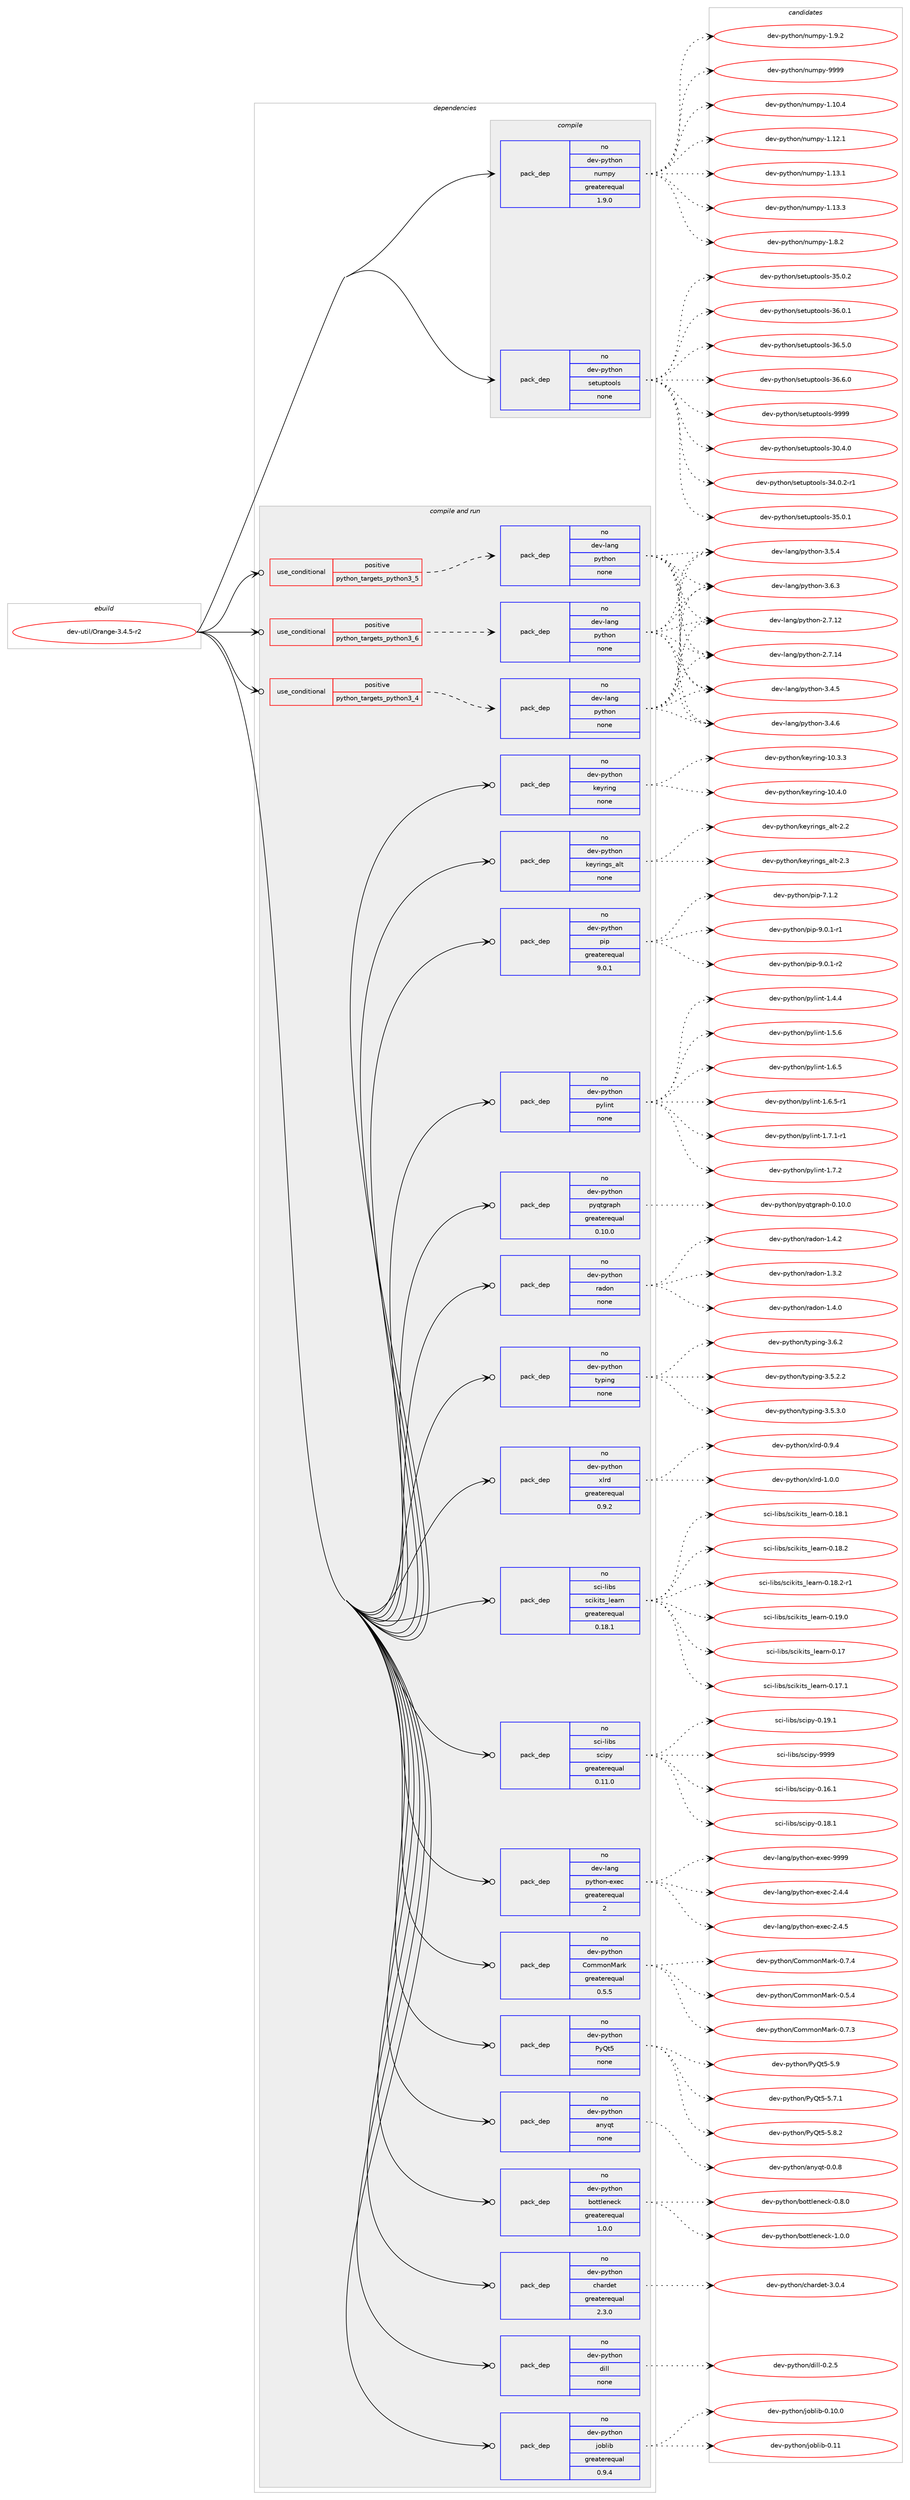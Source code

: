 digraph prolog {

# *************
# Graph options
# *************

newrank=true;
concentrate=true;
compound=true;
graph [rankdir=LR,fontname=Helvetica,fontsize=10,ranksep=1.5];#, ranksep=2.5, nodesep=0.2];
edge  [arrowhead=vee];
node  [fontname=Helvetica,fontsize=10];

# **********
# The ebuild
# **********

subgraph cluster_leftcol {
color=gray;
rank=same;
label=<<i>ebuild</i>>;
id [label="dev-util/Orange-3.4.5-r2", color=red, width=4, href="../dev-util/Orange-3.4.5-r2.svg"];
}

# ****************
# The dependencies
# ****************

subgraph cluster_midcol {
color=gray;
label=<<i>dependencies</i>>;
subgraph cluster_compile {
fillcolor="#eeeeee";
style=filled;
label=<<i>compile</i>>;
subgraph pack199874 {
dependency281232 [label=<<TABLE BORDER="0" CELLBORDER="1" CELLSPACING="0" CELLPADDING="4" WIDTH="220"><TR><TD ROWSPAN="6" CELLPADDING="30">pack_dep</TD></TR><TR><TD WIDTH="110">no</TD></TR><TR><TD>dev-python</TD></TR><TR><TD>numpy</TD></TR><TR><TD>greaterequal</TD></TR><TR><TD>1.9.0</TD></TR></TABLE>>, shape=none, color=blue];
}
id:e -> dependency281232:w [weight=20,style="solid",arrowhead="vee"];
subgraph pack199875 {
dependency281233 [label=<<TABLE BORDER="0" CELLBORDER="1" CELLSPACING="0" CELLPADDING="4" WIDTH="220"><TR><TD ROWSPAN="6" CELLPADDING="30">pack_dep</TD></TR><TR><TD WIDTH="110">no</TD></TR><TR><TD>dev-python</TD></TR><TR><TD>setuptools</TD></TR><TR><TD>none</TD></TR><TR><TD></TD></TR></TABLE>>, shape=none, color=blue];
}
id:e -> dependency281233:w [weight=20,style="solid",arrowhead="vee"];
}
subgraph cluster_compileandrun {
fillcolor="#eeeeee";
style=filled;
label=<<i>compile and run</i>>;
subgraph cond77186 {
dependency281234 [label=<<TABLE BORDER="0" CELLBORDER="1" CELLSPACING="0" CELLPADDING="4"><TR><TD ROWSPAN="3" CELLPADDING="10">use_conditional</TD></TR><TR><TD>positive</TD></TR><TR><TD>python_targets_python3_4</TD></TR></TABLE>>, shape=none, color=red];
subgraph pack199876 {
dependency281235 [label=<<TABLE BORDER="0" CELLBORDER="1" CELLSPACING="0" CELLPADDING="4" WIDTH="220"><TR><TD ROWSPAN="6" CELLPADDING="30">pack_dep</TD></TR><TR><TD WIDTH="110">no</TD></TR><TR><TD>dev-lang</TD></TR><TR><TD>python</TD></TR><TR><TD>none</TD></TR><TR><TD></TD></TR></TABLE>>, shape=none, color=blue];
}
dependency281234:e -> dependency281235:w [weight=20,style="dashed",arrowhead="vee"];
}
id:e -> dependency281234:w [weight=20,style="solid",arrowhead="odotvee"];
subgraph cond77187 {
dependency281236 [label=<<TABLE BORDER="0" CELLBORDER="1" CELLSPACING="0" CELLPADDING="4"><TR><TD ROWSPAN="3" CELLPADDING="10">use_conditional</TD></TR><TR><TD>positive</TD></TR><TR><TD>python_targets_python3_5</TD></TR></TABLE>>, shape=none, color=red];
subgraph pack199877 {
dependency281237 [label=<<TABLE BORDER="0" CELLBORDER="1" CELLSPACING="0" CELLPADDING="4" WIDTH="220"><TR><TD ROWSPAN="6" CELLPADDING="30">pack_dep</TD></TR><TR><TD WIDTH="110">no</TD></TR><TR><TD>dev-lang</TD></TR><TR><TD>python</TD></TR><TR><TD>none</TD></TR><TR><TD></TD></TR></TABLE>>, shape=none, color=blue];
}
dependency281236:e -> dependency281237:w [weight=20,style="dashed",arrowhead="vee"];
}
id:e -> dependency281236:w [weight=20,style="solid",arrowhead="odotvee"];
subgraph cond77188 {
dependency281238 [label=<<TABLE BORDER="0" CELLBORDER="1" CELLSPACING="0" CELLPADDING="4"><TR><TD ROWSPAN="3" CELLPADDING="10">use_conditional</TD></TR><TR><TD>positive</TD></TR><TR><TD>python_targets_python3_6</TD></TR></TABLE>>, shape=none, color=red];
subgraph pack199878 {
dependency281239 [label=<<TABLE BORDER="0" CELLBORDER="1" CELLSPACING="0" CELLPADDING="4" WIDTH="220"><TR><TD ROWSPAN="6" CELLPADDING="30">pack_dep</TD></TR><TR><TD WIDTH="110">no</TD></TR><TR><TD>dev-lang</TD></TR><TR><TD>python</TD></TR><TR><TD>none</TD></TR><TR><TD></TD></TR></TABLE>>, shape=none, color=blue];
}
dependency281238:e -> dependency281239:w [weight=20,style="dashed",arrowhead="vee"];
}
id:e -> dependency281238:w [weight=20,style="solid",arrowhead="odotvee"];
subgraph pack199879 {
dependency281240 [label=<<TABLE BORDER="0" CELLBORDER="1" CELLSPACING="0" CELLPADDING="4" WIDTH="220"><TR><TD ROWSPAN="6" CELLPADDING="30">pack_dep</TD></TR><TR><TD WIDTH="110">no</TD></TR><TR><TD>dev-lang</TD></TR><TR><TD>python-exec</TD></TR><TR><TD>greaterequal</TD></TR><TR><TD>2</TD></TR></TABLE>>, shape=none, color=blue];
}
id:e -> dependency281240:w [weight=20,style="solid",arrowhead="odotvee"];
subgraph pack199880 {
dependency281241 [label=<<TABLE BORDER="0" CELLBORDER="1" CELLSPACING="0" CELLPADDING="4" WIDTH="220"><TR><TD ROWSPAN="6" CELLPADDING="30">pack_dep</TD></TR><TR><TD WIDTH="110">no</TD></TR><TR><TD>dev-python</TD></TR><TR><TD>CommonMark</TD></TR><TR><TD>greaterequal</TD></TR><TR><TD>0.5.5</TD></TR></TABLE>>, shape=none, color=blue];
}
id:e -> dependency281241:w [weight=20,style="solid",arrowhead="odotvee"];
subgraph pack199881 {
dependency281242 [label=<<TABLE BORDER="0" CELLBORDER="1" CELLSPACING="0" CELLPADDING="4" WIDTH="220"><TR><TD ROWSPAN="6" CELLPADDING="30">pack_dep</TD></TR><TR><TD WIDTH="110">no</TD></TR><TR><TD>dev-python</TD></TR><TR><TD>PyQt5</TD></TR><TR><TD>none</TD></TR><TR><TD></TD></TR></TABLE>>, shape=none, color=blue];
}
id:e -> dependency281242:w [weight=20,style="solid",arrowhead="odotvee"];
subgraph pack199882 {
dependency281243 [label=<<TABLE BORDER="0" CELLBORDER="1" CELLSPACING="0" CELLPADDING="4" WIDTH="220"><TR><TD ROWSPAN="6" CELLPADDING="30">pack_dep</TD></TR><TR><TD WIDTH="110">no</TD></TR><TR><TD>dev-python</TD></TR><TR><TD>anyqt</TD></TR><TR><TD>none</TD></TR><TR><TD></TD></TR></TABLE>>, shape=none, color=blue];
}
id:e -> dependency281243:w [weight=20,style="solid",arrowhead="odotvee"];
subgraph pack199883 {
dependency281244 [label=<<TABLE BORDER="0" CELLBORDER="1" CELLSPACING="0" CELLPADDING="4" WIDTH="220"><TR><TD ROWSPAN="6" CELLPADDING="30">pack_dep</TD></TR><TR><TD WIDTH="110">no</TD></TR><TR><TD>dev-python</TD></TR><TR><TD>bottleneck</TD></TR><TR><TD>greaterequal</TD></TR><TR><TD>1.0.0</TD></TR></TABLE>>, shape=none, color=blue];
}
id:e -> dependency281244:w [weight=20,style="solid",arrowhead="odotvee"];
subgraph pack199884 {
dependency281245 [label=<<TABLE BORDER="0" CELLBORDER="1" CELLSPACING="0" CELLPADDING="4" WIDTH="220"><TR><TD ROWSPAN="6" CELLPADDING="30">pack_dep</TD></TR><TR><TD WIDTH="110">no</TD></TR><TR><TD>dev-python</TD></TR><TR><TD>chardet</TD></TR><TR><TD>greaterequal</TD></TR><TR><TD>2.3.0</TD></TR></TABLE>>, shape=none, color=blue];
}
id:e -> dependency281245:w [weight=20,style="solid",arrowhead="odotvee"];
subgraph pack199885 {
dependency281246 [label=<<TABLE BORDER="0" CELLBORDER="1" CELLSPACING="0" CELLPADDING="4" WIDTH="220"><TR><TD ROWSPAN="6" CELLPADDING="30">pack_dep</TD></TR><TR><TD WIDTH="110">no</TD></TR><TR><TD>dev-python</TD></TR><TR><TD>dill</TD></TR><TR><TD>none</TD></TR><TR><TD></TD></TR></TABLE>>, shape=none, color=blue];
}
id:e -> dependency281246:w [weight=20,style="solid",arrowhead="odotvee"];
subgraph pack199886 {
dependency281247 [label=<<TABLE BORDER="0" CELLBORDER="1" CELLSPACING="0" CELLPADDING="4" WIDTH="220"><TR><TD ROWSPAN="6" CELLPADDING="30">pack_dep</TD></TR><TR><TD WIDTH="110">no</TD></TR><TR><TD>dev-python</TD></TR><TR><TD>joblib</TD></TR><TR><TD>greaterequal</TD></TR><TR><TD>0.9.4</TD></TR></TABLE>>, shape=none, color=blue];
}
id:e -> dependency281247:w [weight=20,style="solid",arrowhead="odotvee"];
subgraph pack199887 {
dependency281248 [label=<<TABLE BORDER="0" CELLBORDER="1" CELLSPACING="0" CELLPADDING="4" WIDTH="220"><TR><TD ROWSPAN="6" CELLPADDING="30">pack_dep</TD></TR><TR><TD WIDTH="110">no</TD></TR><TR><TD>dev-python</TD></TR><TR><TD>keyring</TD></TR><TR><TD>none</TD></TR><TR><TD></TD></TR></TABLE>>, shape=none, color=blue];
}
id:e -> dependency281248:w [weight=20,style="solid",arrowhead="odotvee"];
subgraph pack199888 {
dependency281249 [label=<<TABLE BORDER="0" CELLBORDER="1" CELLSPACING="0" CELLPADDING="4" WIDTH="220"><TR><TD ROWSPAN="6" CELLPADDING="30">pack_dep</TD></TR><TR><TD WIDTH="110">no</TD></TR><TR><TD>dev-python</TD></TR><TR><TD>keyrings_alt</TD></TR><TR><TD>none</TD></TR><TR><TD></TD></TR></TABLE>>, shape=none, color=blue];
}
id:e -> dependency281249:w [weight=20,style="solid",arrowhead="odotvee"];
subgraph pack199889 {
dependency281250 [label=<<TABLE BORDER="0" CELLBORDER="1" CELLSPACING="0" CELLPADDING="4" WIDTH="220"><TR><TD ROWSPAN="6" CELLPADDING="30">pack_dep</TD></TR><TR><TD WIDTH="110">no</TD></TR><TR><TD>dev-python</TD></TR><TR><TD>pip</TD></TR><TR><TD>greaterequal</TD></TR><TR><TD>9.0.1</TD></TR></TABLE>>, shape=none, color=blue];
}
id:e -> dependency281250:w [weight=20,style="solid",arrowhead="odotvee"];
subgraph pack199890 {
dependency281251 [label=<<TABLE BORDER="0" CELLBORDER="1" CELLSPACING="0" CELLPADDING="4" WIDTH="220"><TR><TD ROWSPAN="6" CELLPADDING="30">pack_dep</TD></TR><TR><TD WIDTH="110">no</TD></TR><TR><TD>dev-python</TD></TR><TR><TD>pylint</TD></TR><TR><TD>none</TD></TR><TR><TD></TD></TR></TABLE>>, shape=none, color=blue];
}
id:e -> dependency281251:w [weight=20,style="solid",arrowhead="odotvee"];
subgraph pack199891 {
dependency281252 [label=<<TABLE BORDER="0" CELLBORDER="1" CELLSPACING="0" CELLPADDING="4" WIDTH="220"><TR><TD ROWSPAN="6" CELLPADDING="30">pack_dep</TD></TR><TR><TD WIDTH="110">no</TD></TR><TR><TD>dev-python</TD></TR><TR><TD>pyqtgraph</TD></TR><TR><TD>greaterequal</TD></TR><TR><TD>0.10.0</TD></TR></TABLE>>, shape=none, color=blue];
}
id:e -> dependency281252:w [weight=20,style="solid",arrowhead="odotvee"];
subgraph pack199892 {
dependency281253 [label=<<TABLE BORDER="0" CELLBORDER="1" CELLSPACING="0" CELLPADDING="4" WIDTH="220"><TR><TD ROWSPAN="6" CELLPADDING="30">pack_dep</TD></TR><TR><TD WIDTH="110">no</TD></TR><TR><TD>dev-python</TD></TR><TR><TD>radon</TD></TR><TR><TD>none</TD></TR><TR><TD></TD></TR></TABLE>>, shape=none, color=blue];
}
id:e -> dependency281253:w [weight=20,style="solid",arrowhead="odotvee"];
subgraph pack199893 {
dependency281254 [label=<<TABLE BORDER="0" CELLBORDER="1" CELLSPACING="0" CELLPADDING="4" WIDTH="220"><TR><TD ROWSPAN="6" CELLPADDING="30">pack_dep</TD></TR><TR><TD WIDTH="110">no</TD></TR><TR><TD>dev-python</TD></TR><TR><TD>typing</TD></TR><TR><TD>none</TD></TR><TR><TD></TD></TR></TABLE>>, shape=none, color=blue];
}
id:e -> dependency281254:w [weight=20,style="solid",arrowhead="odotvee"];
subgraph pack199894 {
dependency281255 [label=<<TABLE BORDER="0" CELLBORDER="1" CELLSPACING="0" CELLPADDING="4" WIDTH="220"><TR><TD ROWSPAN="6" CELLPADDING="30">pack_dep</TD></TR><TR><TD WIDTH="110">no</TD></TR><TR><TD>dev-python</TD></TR><TR><TD>xlrd</TD></TR><TR><TD>greaterequal</TD></TR><TR><TD>0.9.2</TD></TR></TABLE>>, shape=none, color=blue];
}
id:e -> dependency281255:w [weight=20,style="solid",arrowhead="odotvee"];
subgraph pack199895 {
dependency281256 [label=<<TABLE BORDER="0" CELLBORDER="1" CELLSPACING="0" CELLPADDING="4" WIDTH="220"><TR><TD ROWSPAN="6" CELLPADDING="30">pack_dep</TD></TR><TR><TD WIDTH="110">no</TD></TR><TR><TD>sci-libs</TD></TR><TR><TD>scikits_learn</TD></TR><TR><TD>greaterequal</TD></TR><TR><TD>0.18.1</TD></TR></TABLE>>, shape=none, color=blue];
}
id:e -> dependency281256:w [weight=20,style="solid",arrowhead="odotvee"];
subgraph pack199896 {
dependency281257 [label=<<TABLE BORDER="0" CELLBORDER="1" CELLSPACING="0" CELLPADDING="4" WIDTH="220"><TR><TD ROWSPAN="6" CELLPADDING="30">pack_dep</TD></TR><TR><TD WIDTH="110">no</TD></TR><TR><TD>sci-libs</TD></TR><TR><TD>scipy</TD></TR><TR><TD>greaterequal</TD></TR><TR><TD>0.11.0</TD></TR></TABLE>>, shape=none, color=blue];
}
id:e -> dependency281257:w [weight=20,style="solid",arrowhead="odotvee"];
}
subgraph cluster_run {
fillcolor="#eeeeee";
style=filled;
label=<<i>run</i>>;
}
}

# **************
# The candidates
# **************

subgraph cluster_choices {
rank=same;
color=gray;
label=<<i>candidates</i>>;

subgraph choice199874 {
color=black;
nodesep=1;
choice100101118451121211161041111104711011710911212145494649484652 [label="dev-python/numpy-1.10.4", color=red, width=4,href="../dev-python/numpy-1.10.4.svg"];
choice100101118451121211161041111104711011710911212145494649504649 [label="dev-python/numpy-1.12.1", color=red, width=4,href="../dev-python/numpy-1.12.1.svg"];
choice100101118451121211161041111104711011710911212145494649514649 [label="dev-python/numpy-1.13.1", color=red, width=4,href="../dev-python/numpy-1.13.1.svg"];
choice100101118451121211161041111104711011710911212145494649514651 [label="dev-python/numpy-1.13.3", color=red, width=4,href="../dev-python/numpy-1.13.3.svg"];
choice1001011184511212111610411111047110117109112121454946564650 [label="dev-python/numpy-1.8.2", color=red, width=4,href="../dev-python/numpy-1.8.2.svg"];
choice1001011184511212111610411111047110117109112121454946574650 [label="dev-python/numpy-1.9.2", color=red, width=4,href="../dev-python/numpy-1.9.2.svg"];
choice10010111845112121116104111110471101171091121214557575757 [label="dev-python/numpy-9999", color=red, width=4,href="../dev-python/numpy-9999.svg"];
dependency281232:e -> choice100101118451121211161041111104711011710911212145494649484652:w [style=dotted,weight="100"];
dependency281232:e -> choice100101118451121211161041111104711011710911212145494649504649:w [style=dotted,weight="100"];
dependency281232:e -> choice100101118451121211161041111104711011710911212145494649514649:w [style=dotted,weight="100"];
dependency281232:e -> choice100101118451121211161041111104711011710911212145494649514651:w [style=dotted,weight="100"];
dependency281232:e -> choice1001011184511212111610411111047110117109112121454946564650:w [style=dotted,weight="100"];
dependency281232:e -> choice1001011184511212111610411111047110117109112121454946574650:w [style=dotted,weight="100"];
dependency281232:e -> choice10010111845112121116104111110471101171091121214557575757:w [style=dotted,weight="100"];
}
subgraph choice199875 {
color=black;
nodesep=1;
choice100101118451121211161041111104711510111611711211611111110811545514846524648 [label="dev-python/setuptools-30.4.0", color=red, width=4,href="../dev-python/setuptools-30.4.0.svg"];
choice1001011184511212111610411111047115101116117112116111111108115455152464846504511449 [label="dev-python/setuptools-34.0.2-r1", color=red, width=4,href="../dev-python/setuptools-34.0.2-r1.svg"];
choice100101118451121211161041111104711510111611711211611111110811545515346484649 [label="dev-python/setuptools-35.0.1", color=red, width=4,href="../dev-python/setuptools-35.0.1.svg"];
choice100101118451121211161041111104711510111611711211611111110811545515346484650 [label="dev-python/setuptools-35.0.2", color=red, width=4,href="../dev-python/setuptools-35.0.2.svg"];
choice100101118451121211161041111104711510111611711211611111110811545515446484649 [label="dev-python/setuptools-36.0.1", color=red, width=4,href="../dev-python/setuptools-36.0.1.svg"];
choice100101118451121211161041111104711510111611711211611111110811545515446534648 [label="dev-python/setuptools-36.5.0", color=red, width=4,href="../dev-python/setuptools-36.5.0.svg"];
choice100101118451121211161041111104711510111611711211611111110811545515446544648 [label="dev-python/setuptools-36.6.0", color=red, width=4,href="../dev-python/setuptools-36.6.0.svg"];
choice10010111845112121116104111110471151011161171121161111111081154557575757 [label="dev-python/setuptools-9999", color=red, width=4,href="../dev-python/setuptools-9999.svg"];
dependency281233:e -> choice100101118451121211161041111104711510111611711211611111110811545514846524648:w [style=dotted,weight="100"];
dependency281233:e -> choice1001011184511212111610411111047115101116117112116111111108115455152464846504511449:w [style=dotted,weight="100"];
dependency281233:e -> choice100101118451121211161041111104711510111611711211611111110811545515346484649:w [style=dotted,weight="100"];
dependency281233:e -> choice100101118451121211161041111104711510111611711211611111110811545515346484650:w [style=dotted,weight="100"];
dependency281233:e -> choice100101118451121211161041111104711510111611711211611111110811545515446484649:w [style=dotted,weight="100"];
dependency281233:e -> choice100101118451121211161041111104711510111611711211611111110811545515446534648:w [style=dotted,weight="100"];
dependency281233:e -> choice100101118451121211161041111104711510111611711211611111110811545515446544648:w [style=dotted,weight="100"];
dependency281233:e -> choice10010111845112121116104111110471151011161171121161111111081154557575757:w [style=dotted,weight="100"];
}
subgraph choice199876 {
color=black;
nodesep=1;
choice10010111845108971101034711212111610411111045504655464950 [label="dev-lang/python-2.7.12", color=red, width=4,href="../dev-lang/python-2.7.12.svg"];
choice10010111845108971101034711212111610411111045504655464952 [label="dev-lang/python-2.7.14", color=red, width=4,href="../dev-lang/python-2.7.14.svg"];
choice100101118451089711010347112121116104111110455146524653 [label="dev-lang/python-3.4.5", color=red, width=4,href="../dev-lang/python-3.4.5.svg"];
choice100101118451089711010347112121116104111110455146524654 [label="dev-lang/python-3.4.6", color=red, width=4,href="../dev-lang/python-3.4.6.svg"];
choice100101118451089711010347112121116104111110455146534652 [label="dev-lang/python-3.5.4", color=red, width=4,href="../dev-lang/python-3.5.4.svg"];
choice100101118451089711010347112121116104111110455146544651 [label="dev-lang/python-3.6.3", color=red, width=4,href="../dev-lang/python-3.6.3.svg"];
dependency281235:e -> choice10010111845108971101034711212111610411111045504655464950:w [style=dotted,weight="100"];
dependency281235:e -> choice10010111845108971101034711212111610411111045504655464952:w [style=dotted,weight="100"];
dependency281235:e -> choice100101118451089711010347112121116104111110455146524653:w [style=dotted,weight="100"];
dependency281235:e -> choice100101118451089711010347112121116104111110455146524654:w [style=dotted,weight="100"];
dependency281235:e -> choice100101118451089711010347112121116104111110455146534652:w [style=dotted,weight="100"];
dependency281235:e -> choice100101118451089711010347112121116104111110455146544651:w [style=dotted,weight="100"];
}
subgraph choice199877 {
color=black;
nodesep=1;
choice10010111845108971101034711212111610411111045504655464950 [label="dev-lang/python-2.7.12", color=red, width=4,href="../dev-lang/python-2.7.12.svg"];
choice10010111845108971101034711212111610411111045504655464952 [label="dev-lang/python-2.7.14", color=red, width=4,href="../dev-lang/python-2.7.14.svg"];
choice100101118451089711010347112121116104111110455146524653 [label="dev-lang/python-3.4.5", color=red, width=4,href="../dev-lang/python-3.4.5.svg"];
choice100101118451089711010347112121116104111110455146524654 [label="dev-lang/python-3.4.6", color=red, width=4,href="../dev-lang/python-3.4.6.svg"];
choice100101118451089711010347112121116104111110455146534652 [label="dev-lang/python-3.5.4", color=red, width=4,href="../dev-lang/python-3.5.4.svg"];
choice100101118451089711010347112121116104111110455146544651 [label="dev-lang/python-3.6.3", color=red, width=4,href="../dev-lang/python-3.6.3.svg"];
dependency281237:e -> choice10010111845108971101034711212111610411111045504655464950:w [style=dotted,weight="100"];
dependency281237:e -> choice10010111845108971101034711212111610411111045504655464952:w [style=dotted,weight="100"];
dependency281237:e -> choice100101118451089711010347112121116104111110455146524653:w [style=dotted,weight="100"];
dependency281237:e -> choice100101118451089711010347112121116104111110455146524654:w [style=dotted,weight="100"];
dependency281237:e -> choice100101118451089711010347112121116104111110455146534652:w [style=dotted,weight="100"];
dependency281237:e -> choice100101118451089711010347112121116104111110455146544651:w [style=dotted,weight="100"];
}
subgraph choice199878 {
color=black;
nodesep=1;
choice10010111845108971101034711212111610411111045504655464950 [label="dev-lang/python-2.7.12", color=red, width=4,href="../dev-lang/python-2.7.12.svg"];
choice10010111845108971101034711212111610411111045504655464952 [label="dev-lang/python-2.7.14", color=red, width=4,href="../dev-lang/python-2.7.14.svg"];
choice100101118451089711010347112121116104111110455146524653 [label="dev-lang/python-3.4.5", color=red, width=4,href="../dev-lang/python-3.4.5.svg"];
choice100101118451089711010347112121116104111110455146524654 [label="dev-lang/python-3.4.6", color=red, width=4,href="../dev-lang/python-3.4.6.svg"];
choice100101118451089711010347112121116104111110455146534652 [label="dev-lang/python-3.5.4", color=red, width=4,href="../dev-lang/python-3.5.4.svg"];
choice100101118451089711010347112121116104111110455146544651 [label="dev-lang/python-3.6.3", color=red, width=4,href="../dev-lang/python-3.6.3.svg"];
dependency281239:e -> choice10010111845108971101034711212111610411111045504655464950:w [style=dotted,weight="100"];
dependency281239:e -> choice10010111845108971101034711212111610411111045504655464952:w [style=dotted,weight="100"];
dependency281239:e -> choice100101118451089711010347112121116104111110455146524653:w [style=dotted,weight="100"];
dependency281239:e -> choice100101118451089711010347112121116104111110455146524654:w [style=dotted,weight="100"];
dependency281239:e -> choice100101118451089711010347112121116104111110455146534652:w [style=dotted,weight="100"];
dependency281239:e -> choice100101118451089711010347112121116104111110455146544651:w [style=dotted,weight="100"];
}
subgraph choice199879 {
color=black;
nodesep=1;
choice1001011184510897110103471121211161041111104510112010199455046524652 [label="dev-lang/python-exec-2.4.4", color=red, width=4,href="../dev-lang/python-exec-2.4.4.svg"];
choice1001011184510897110103471121211161041111104510112010199455046524653 [label="dev-lang/python-exec-2.4.5", color=red, width=4,href="../dev-lang/python-exec-2.4.5.svg"];
choice10010111845108971101034711212111610411111045101120101994557575757 [label="dev-lang/python-exec-9999", color=red, width=4,href="../dev-lang/python-exec-9999.svg"];
dependency281240:e -> choice1001011184510897110103471121211161041111104510112010199455046524652:w [style=dotted,weight="100"];
dependency281240:e -> choice1001011184510897110103471121211161041111104510112010199455046524653:w [style=dotted,weight="100"];
dependency281240:e -> choice10010111845108971101034711212111610411111045101120101994557575757:w [style=dotted,weight="100"];
}
subgraph choice199880 {
color=black;
nodesep=1;
choice1001011184511212111610411111047671111091091111107797114107454846534652 [label="dev-python/CommonMark-0.5.4", color=red, width=4,href="../dev-python/CommonMark-0.5.4.svg"];
choice1001011184511212111610411111047671111091091111107797114107454846554651 [label="dev-python/CommonMark-0.7.3", color=red, width=4,href="../dev-python/CommonMark-0.7.3.svg"];
choice1001011184511212111610411111047671111091091111107797114107454846554652 [label="dev-python/CommonMark-0.7.4", color=red, width=4,href="../dev-python/CommonMark-0.7.4.svg"];
dependency281241:e -> choice1001011184511212111610411111047671111091091111107797114107454846534652:w [style=dotted,weight="100"];
dependency281241:e -> choice1001011184511212111610411111047671111091091111107797114107454846554651:w [style=dotted,weight="100"];
dependency281241:e -> choice1001011184511212111610411111047671111091091111107797114107454846554652:w [style=dotted,weight="100"];
}
subgraph choice199881 {
color=black;
nodesep=1;
choice1001011184511212111610411111047801218111653455346554649 [label="dev-python/PyQt5-5.7.1", color=red, width=4,href="../dev-python/PyQt5-5.7.1.svg"];
choice1001011184511212111610411111047801218111653455346564650 [label="dev-python/PyQt5-5.8.2", color=red, width=4,href="../dev-python/PyQt5-5.8.2.svg"];
choice100101118451121211161041111104780121811165345534657 [label="dev-python/PyQt5-5.9", color=red, width=4,href="../dev-python/PyQt5-5.9.svg"];
dependency281242:e -> choice1001011184511212111610411111047801218111653455346554649:w [style=dotted,weight="100"];
dependency281242:e -> choice1001011184511212111610411111047801218111653455346564650:w [style=dotted,weight="100"];
dependency281242:e -> choice100101118451121211161041111104780121811165345534657:w [style=dotted,weight="100"];
}
subgraph choice199882 {
color=black;
nodesep=1;
choice100101118451121211161041111104797110121113116454846484656 [label="dev-python/anyqt-0.0.8", color=red, width=4,href="../dev-python/anyqt-0.0.8.svg"];
dependency281243:e -> choice100101118451121211161041111104797110121113116454846484656:w [style=dotted,weight="100"];
}
subgraph choice199883 {
color=black;
nodesep=1;
choice10010111845112121116104111110479811111611610810111010199107454846564648 [label="dev-python/bottleneck-0.8.0", color=red, width=4,href="../dev-python/bottleneck-0.8.0.svg"];
choice10010111845112121116104111110479811111611610810111010199107454946484648 [label="dev-python/bottleneck-1.0.0", color=red, width=4,href="../dev-python/bottleneck-1.0.0.svg"];
dependency281244:e -> choice10010111845112121116104111110479811111611610810111010199107454846564648:w [style=dotted,weight="100"];
dependency281244:e -> choice10010111845112121116104111110479811111611610810111010199107454946484648:w [style=dotted,weight="100"];
}
subgraph choice199884 {
color=black;
nodesep=1;
choice10010111845112121116104111110479910497114100101116455146484652 [label="dev-python/chardet-3.0.4", color=red, width=4,href="../dev-python/chardet-3.0.4.svg"];
dependency281245:e -> choice10010111845112121116104111110479910497114100101116455146484652:w [style=dotted,weight="100"];
}
subgraph choice199885 {
color=black;
nodesep=1;
choice1001011184511212111610411111047100105108108454846504653 [label="dev-python/dill-0.2.5", color=red, width=4,href="../dev-python/dill-0.2.5.svg"];
dependency281246:e -> choice1001011184511212111610411111047100105108108454846504653:w [style=dotted,weight="100"];
}
subgraph choice199886 {
color=black;
nodesep=1;
choice1001011184511212111610411111047106111981081059845484649484648 [label="dev-python/joblib-0.10.0", color=red, width=4,href="../dev-python/joblib-0.10.0.svg"];
choice100101118451121211161041111104710611198108105984548464949 [label="dev-python/joblib-0.11", color=red, width=4,href="../dev-python/joblib-0.11.svg"];
dependency281247:e -> choice1001011184511212111610411111047106111981081059845484649484648:w [style=dotted,weight="100"];
dependency281247:e -> choice100101118451121211161041111104710611198108105984548464949:w [style=dotted,weight="100"];
}
subgraph choice199887 {
color=black;
nodesep=1;
choice100101118451121211161041111104710710112111410511010345494846514651 [label="dev-python/keyring-10.3.3", color=red, width=4,href="../dev-python/keyring-10.3.3.svg"];
choice100101118451121211161041111104710710112111410511010345494846524648 [label="dev-python/keyring-10.4.0", color=red, width=4,href="../dev-python/keyring-10.4.0.svg"];
dependency281248:e -> choice100101118451121211161041111104710710112111410511010345494846514651:w [style=dotted,weight="100"];
dependency281248:e -> choice100101118451121211161041111104710710112111410511010345494846524648:w [style=dotted,weight="100"];
}
subgraph choice199888 {
color=black;
nodesep=1;
choice1001011184511212111610411111047107101121114105110103115959710811645504650 [label="dev-python/keyrings_alt-2.2", color=red, width=4,href="../dev-python/keyrings_alt-2.2.svg"];
choice1001011184511212111610411111047107101121114105110103115959710811645504651 [label="dev-python/keyrings_alt-2.3", color=red, width=4,href="../dev-python/keyrings_alt-2.3.svg"];
dependency281249:e -> choice1001011184511212111610411111047107101121114105110103115959710811645504650:w [style=dotted,weight="100"];
dependency281249:e -> choice1001011184511212111610411111047107101121114105110103115959710811645504651:w [style=dotted,weight="100"];
}
subgraph choice199889 {
color=black;
nodesep=1;
choice1001011184511212111610411111047112105112455546494650 [label="dev-python/pip-7.1.2", color=red, width=4,href="../dev-python/pip-7.1.2.svg"];
choice10010111845112121116104111110471121051124557464846494511449 [label="dev-python/pip-9.0.1-r1", color=red, width=4,href="../dev-python/pip-9.0.1-r1.svg"];
choice10010111845112121116104111110471121051124557464846494511450 [label="dev-python/pip-9.0.1-r2", color=red, width=4,href="../dev-python/pip-9.0.1-r2.svg"];
dependency281250:e -> choice1001011184511212111610411111047112105112455546494650:w [style=dotted,weight="100"];
dependency281250:e -> choice10010111845112121116104111110471121051124557464846494511449:w [style=dotted,weight="100"];
dependency281250:e -> choice10010111845112121116104111110471121051124557464846494511450:w [style=dotted,weight="100"];
}
subgraph choice199890 {
color=black;
nodesep=1;
choice1001011184511212111610411111047112121108105110116454946524652 [label="dev-python/pylint-1.4.4", color=red, width=4,href="../dev-python/pylint-1.4.4.svg"];
choice1001011184511212111610411111047112121108105110116454946534654 [label="dev-python/pylint-1.5.6", color=red, width=4,href="../dev-python/pylint-1.5.6.svg"];
choice1001011184511212111610411111047112121108105110116454946544653 [label="dev-python/pylint-1.6.5", color=red, width=4,href="../dev-python/pylint-1.6.5.svg"];
choice10010111845112121116104111110471121211081051101164549465446534511449 [label="dev-python/pylint-1.6.5-r1", color=red, width=4,href="../dev-python/pylint-1.6.5-r1.svg"];
choice10010111845112121116104111110471121211081051101164549465546494511449 [label="dev-python/pylint-1.7.1-r1", color=red, width=4,href="../dev-python/pylint-1.7.1-r1.svg"];
choice1001011184511212111610411111047112121108105110116454946554650 [label="dev-python/pylint-1.7.2", color=red, width=4,href="../dev-python/pylint-1.7.2.svg"];
dependency281251:e -> choice1001011184511212111610411111047112121108105110116454946524652:w [style=dotted,weight="100"];
dependency281251:e -> choice1001011184511212111610411111047112121108105110116454946534654:w [style=dotted,weight="100"];
dependency281251:e -> choice1001011184511212111610411111047112121108105110116454946544653:w [style=dotted,weight="100"];
dependency281251:e -> choice10010111845112121116104111110471121211081051101164549465446534511449:w [style=dotted,weight="100"];
dependency281251:e -> choice10010111845112121116104111110471121211081051101164549465546494511449:w [style=dotted,weight="100"];
dependency281251:e -> choice1001011184511212111610411111047112121108105110116454946554650:w [style=dotted,weight="100"];
}
subgraph choice199891 {
color=black;
nodesep=1;
choice10010111845112121116104111110471121211131161031149711210445484649484648 [label="dev-python/pyqtgraph-0.10.0", color=red, width=4,href="../dev-python/pyqtgraph-0.10.0.svg"];
dependency281252:e -> choice10010111845112121116104111110471121211131161031149711210445484649484648:w [style=dotted,weight="100"];
}
subgraph choice199892 {
color=black;
nodesep=1;
choice100101118451121211161041111104711497100111110454946514650 [label="dev-python/radon-1.3.2", color=red, width=4,href="../dev-python/radon-1.3.2.svg"];
choice100101118451121211161041111104711497100111110454946524648 [label="dev-python/radon-1.4.0", color=red, width=4,href="../dev-python/radon-1.4.0.svg"];
choice100101118451121211161041111104711497100111110454946524650 [label="dev-python/radon-1.4.2", color=red, width=4,href="../dev-python/radon-1.4.2.svg"];
dependency281253:e -> choice100101118451121211161041111104711497100111110454946514650:w [style=dotted,weight="100"];
dependency281253:e -> choice100101118451121211161041111104711497100111110454946524648:w [style=dotted,weight="100"];
dependency281253:e -> choice100101118451121211161041111104711497100111110454946524650:w [style=dotted,weight="100"];
}
subgraph choice199893 {
color=black;
nodesep=1;
choice10010111845112121116104111110471161211121051101034551465346504650 [label="dev-python/typing-3.5.2.2", color=red, width=4,href="../dev-python/typing-3.5.2.2.svg"];
choice10010111845112121116104111110471161211121051101034551465346514648 [label="dev-python/typing-3.5.3.0", color=red, width=4,href="../dev-python/typing-3.5.3.0.svg"];
choice1001011184511212111610411111047116121112105110103455146544650 [label="dev-python/typing-3.6.2", color=red, width=4,href="../dev-python/typing-3.6.2.svg"];
dependency281254:e -> choice10010111845112121116104111110471161211121051101034551465346504650:w [style=dotted,weight="100"];
dependency281254:e -> choice10010111845112121116104111110471161211121051101034551465346514648:w [style=dotted,weight="100"];
dependency281254:e -> choice1001011184511212111610411111047116121112105110103455146544650:w [style=dotted,weight="100"];
}
subgraph choice199894 {
color=black;
nodesep=1;
choice1001011184511212111610411111047120108114100454846574652 [label="dev-python/xlrd-0.9.4", color=red, width=4,href="../dev-python/xlrd-0.9.4.svg"];
choice1001011184511212111610411111047120108114100454946484648 [label="dev-python/xlrd-1.0.0", color=red, width=4,href="../dev-python/xlrd-1.0.0.svg"];
dependency281255:e -> choice1001011184511212111610411111047120108114100454846574652:w [style=dotted,weight="100"];
dependency281255:e -> choice1001011184511212111610411111047120108114100454946484648:w [style=dotted,weight="100"];
}
subgraph choice199895 {
color=black;
nodesep=1;
choice115991054510810598115471159910510710511611595108101971141104548464955 [label="sci-libs/scikits_learn-0.17", color=red, width=4,href="../sci-libs/scikits_learn-0.17.svg"];
choice1159910545108105981154711599105107105116115951081019711411045484649554649 [label="sci-libs/scikits_learn-0.17.1", color=red, width=4,href="../sci-libs/scikits_learn-0.17.1.svg"];
choice1159910545108105981154711599105107105116115951081019711411045484649564649 [label="sci-libs/scikits_learn-0.18.1", color=red, width=4,href="../sci-libs/scikits_learn-0.18.1.svg"];
choice1159910545108105981154711599105107105116115951081019711411045484649564650 [label="sci-libs/scikits_learn-0.18.2", color=red, width=4,href="../sci-libs/scikits_learn-0.18.2.svg"];
choice11599105451081059811547115991051071051161159510810197114110454846495646504511449 [label="sci-libs/scikits_learn-0.18.2-r1", color=red, width=4,href="../sci-libs/scikits_learn-0.18.2-r1.svg"];
choice1159910545108105981154711599105107105116115951081019711411045484649574648 [label="sci-libs/scikits_learn-0.19.0", color=red, width=4,href="../sci-libs/scikits_learn-0.19.0.svg"];
dependency281256:e -> choice115991054510810598115471159910510710511611595108101971141104548464955:w [style=dotted,weight="100"];
dependency281256:e -> choice1159910545108105981154711599105107105116115951081019711411045484649554649:w [style=dotted,weight="100"];
dependency281256:e -> choice1159910545108105981154711599105107105116115951081019711411045484649564649:w [style=dotted,weight="100"];
dependency281256:e -> choice1159910545108105981154711599105107105116115951081019711411045484649564650:w [style=dotted,weight="100"];
dependency281256:e -> choice11599105451081059811547115991051071051161159510810197114110454846495646504511449:w [style=dotted,weight="100"];
dependency281256:e -> choice1159910545108105981154711599105107105116115951081019711411045484649574648:w [style=dotted,weight="100"];
}
subgraph choice199896 {
color=black;
nodesep=1;
choice115991054510810598115471159910511212145484649544649 [label="sci-libs/scipy-0.16.1", color=red, width=4,href="../sci-libs/scipy-0.16.1.svg"];
choice115991054510810598115471159910511212145484649564649 [label="sci-libs/scipy-0.18.1", color=red, width=4,href="../sci-libs/scipy-0.18.1.svg"];
choice115991054510810598115471159910511212145484649574649 [label="sci-libs/scipy-0.19.1", color=red, width=4,href="../sci-libs/scipy-0.19.1.svg"];
choice11599105451081059811547115991051121214557575757 [label="sci-libs/scipy-9999", color=red, width=4,href="../sci-libs/scipy-9999.svg"];
dependency281257:e -> choice115991054510810598115471159910511212145484649544649:w [style=dotted,weight="100"];
dependency281257:e -> choice115991054510810598115471159910511212145484649564649:w [style=dotted,weight="100"];
dependency281257:e -> choice115991054510810598115471159910511212145484649574649:w [style=dotted,weight="100"];
dependency281257:e -> choice11599105451081059811547115991051121214557575757:w [style=dotted,weight="100"];
}
}

}
